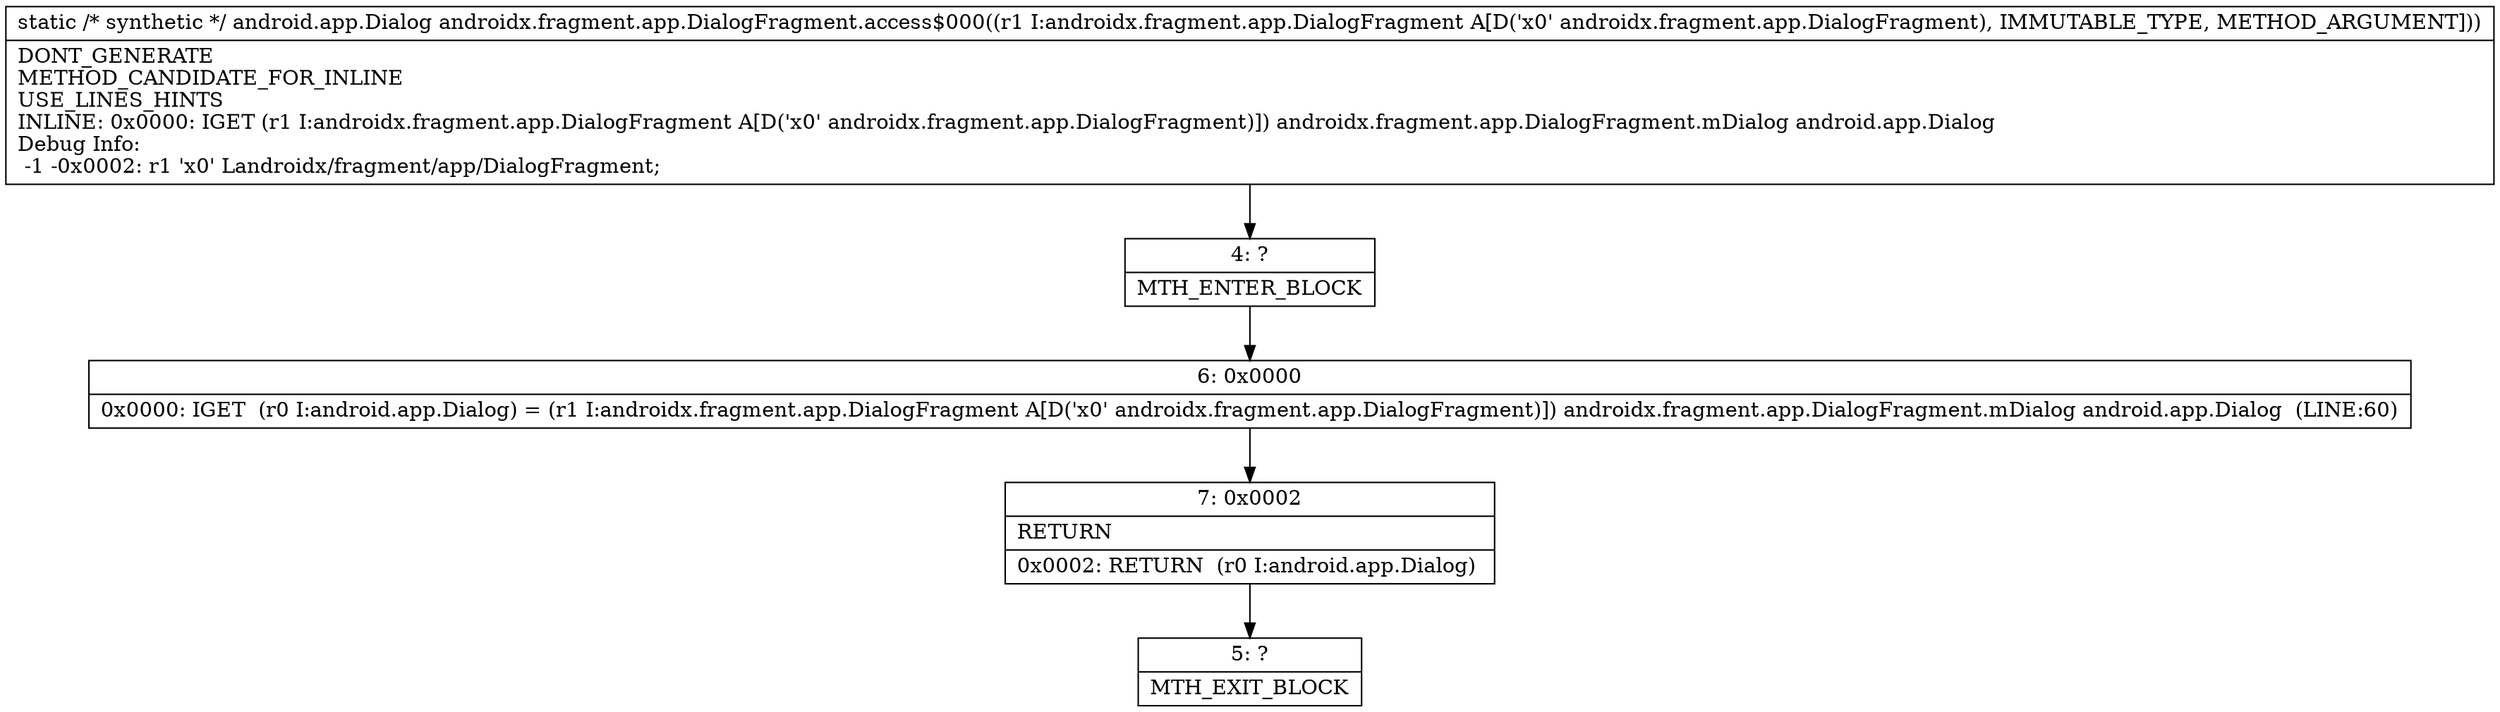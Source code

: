 digraph "CFG forandroidx.fragment.app.DialogFragment.access$000(Landroidx\/fragment\/app\/DialogFragment;)Landroid\/app\/Dialog;" {
Node_4 [shape=record,label="{4\:\ ?|MTH_ENTER_BLOCK\l}"];
Node_6 [shape=record,label="{6\:\ 0x0000|0x0000: IGET  (r0 I:android.app.Dialog) = (r1 I:androidx.fragment.app.DialogFragment A[D('x0' androidx.fragment.app.DialogFragment)]) androidx.fragment.app.DialogFragment.mDialog android.app.Dialog  (LINE:60)\l}"];
Node_7 [shape=record,label="{7\:\ 0x0002|RETURN\l|0x0002: RETURN  (r0 I:android.app.Dialog) \l}"];
Node_5 [shape=record,label="{5\:\ ?|MTH_EXIT_BLOCK\l}"];
MethodNode[shape=record,label="{static \/* synthetic *\/ android.app.Dialog androidx.fragment.app.DialogFragment.access$000((r1 I:androidx.fragment.app.DialogFragment A[D('x0' androidx.fragment.app.DialogFragment), IMMUTABLE_TYPE, METHOD_ARGUMENT]))  | DONT_GENERATE\lMETHOD_CANDIDATE_FOR_INLINE\lUSE_LINES_HINTS\lINLINE: 0x0000: IGET  (r1 I:androidx.fragment.app.DialogFragment A[D('x0' androidx.fragment.app.DialogFragment)]) androidx.fragment.app.DialogFragment.mDialog android.app.Dialog\lDebug Info:\l  \-1 \-0x0002: r1 'x0' Landroidx\/fragment\/app\/DialogFragment;\l}"];
MethodNode -> Node_4;Node_4 -> Node_6;
Node_6 -> Node_7;
Node_7 -> Node_5;
}

